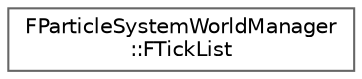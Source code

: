 digraph "Graphical Class Hierarchy"
{
 // INTERACTIVE_SVG=YES
 // LATEX_PDF_SIZE
  bgcolor="transparent";
  edge [fontname=Helvetica,fontsize=10,labelfontname=Helvetica,labelfontsize=10];
  node [fontname=Helvetica,fontsize=10,shape=box,height=0.2,width=0.4];
  rankdir="LR";
  Node0 [id="Node000000",label="FParticleSystemWorldManager\l::FTickList",height=0.2,width=0.4,color="grey40", fillcolor="white", style="filled",URL="$dc/d88/structFParticleSystemWorldManager_1_1FTickList.html",tooltip=" "];
}

